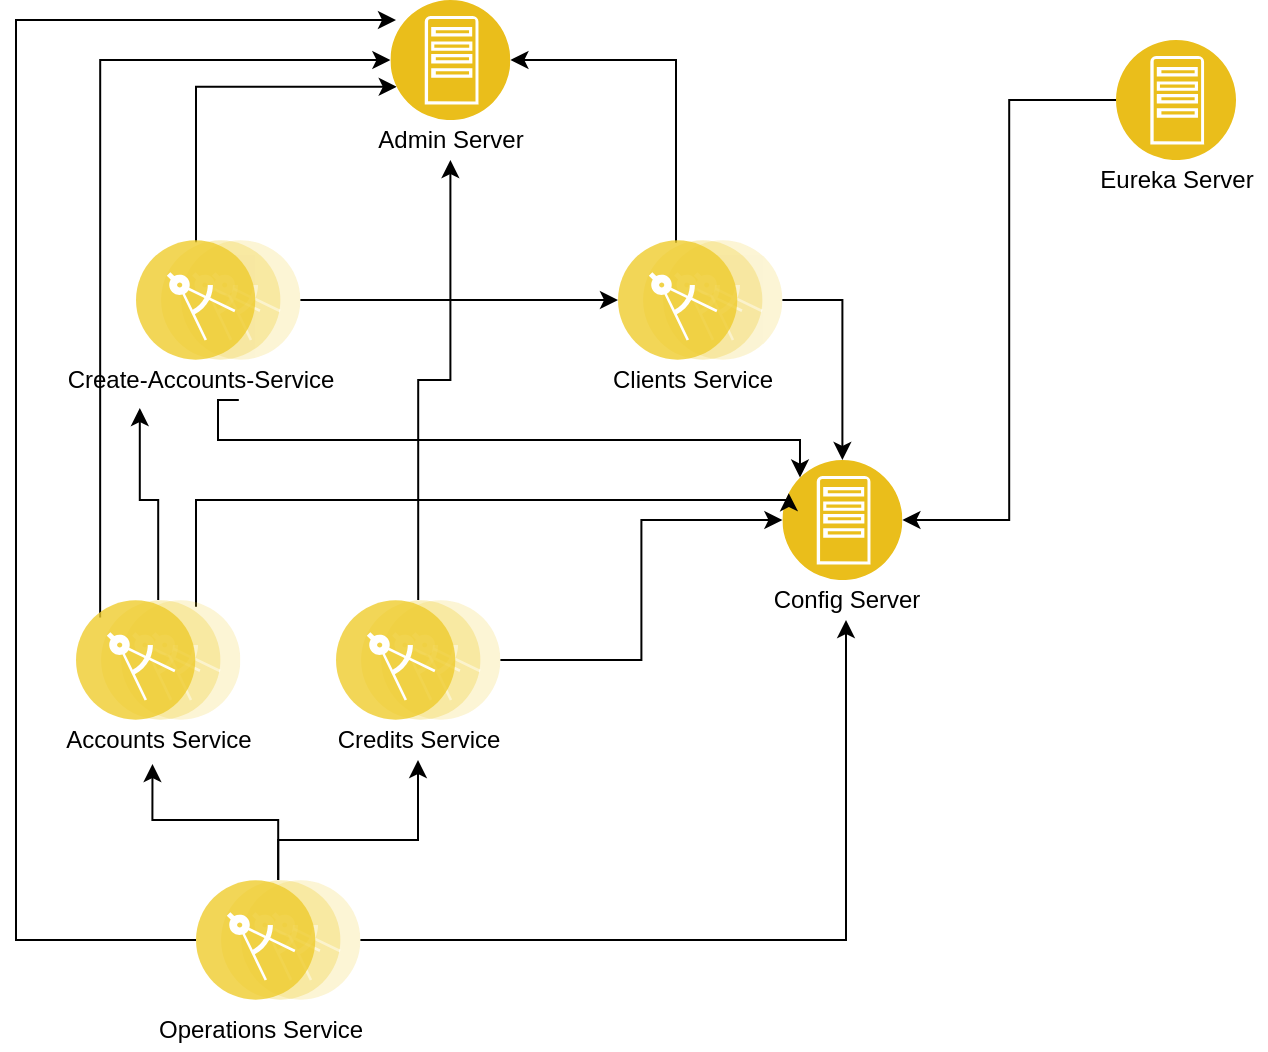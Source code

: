 <mxfile version="14.9.5" type="github">
  <diagram id="WE3ycICVfiJap_h-WsPn" name="Page-1">
    <mxGraphModel dx="1422" dy="772" grid="1" gridSize="10" guides="1" tooltips="1" connect="1" arrows="1" fold="1" page="1" pageScale="1" pageWidth="827" pageHeight="1169" math="0" shadow="0">
      <root>
        <mxCell id="0" />
        <mxCell id="1" parent="0" />
        <mxCell id="R6FNjjUilucGz8gVXUsp-7" value="" style="aspect=fixed;perimeter=ellipsePerimeter;html=1;align=center;shadow=0;dashed=0;fontColor=#4277BB;labelBackgroundColor=#ffffff;fontSize=12;spacingTop=3;image;image=img/lib/ibm/applications/app_server.svg;" vertex="1" parent="1">
          <mxGeometry x="413.2" y="290" width="60" height="60" as="geometry" />
        </mxCell>
        <mxCell id="R6FNjjUilucGz8gVXUsp-22" style="edgeStyle=orthogonalEdgeStyle;rounded=0;orthogonalLoop=1;jettySize=auto;html=1;entryX=0.298;entryY=1.2;entryDx=0;entryDy=0;entryPerimeter=0;" edge="1" parent="1" source="R6FNjjUilucGz8gVXUsp-8" target="R6FNjjUilucGz8gVXUsp-35">
          <mxGeometry relative="1" as="geometry">
            <mxPoint x="101" y="240" as="targetPoint" />
          </mxGeometry>
        </mxCell>
        <mxCell id="R6FNjjUilucGz8gVXUsp-27" style="edgeStyle=orthogonalEdgeStyle;rounded=0;orthogonalLoop=1;jettySize=auto;html=1;entryX=0;entryY=0.25;entryDx=0;entryDy=0;" edge="1" parent="1" source="R6FNjjUilucGz8gVXUsp-8" target="R6FNjjUilucGz8gVXUsp-7">
          <mxGeometry relative="1" as="geometry">
            <Array as="points">
              <mxPoint x="120" y="310" />
              <mxPoint x="416" y="310" />
            </Array>
          </mxGeometry>
        </mxCell>
        <mxCell id="R6FNjjUilucGz8gVXUsp-32" style="edgeStyle=orthogonalEdgeStyle;rounded=0;orthogonalLoop=1;jettySize=auto;html=1;exitX=0;exitY=0;exitDx=0;exitDy=0;" edge="1" parent="1" source="R6FNjjUilucGz8gVXUsp-8" target="R6FNjjUilucGz8gVXUsp-13">
          <mxGeometry relative="1" as="geometry">
            <Array as="points">
              <mxPoint x="72" y="90" />
            </Array>
          </mxGeometry>
        </mxCell>
        <mxCell id="R6FNjjUilucGz8gVXUsp-8" value="" style="aspect=fixed;perimeter=ellipsePerimeter;html=1;align=center;shadow=0;dashed=0;fontColor=#4277BB;labelBackgroundColor=#ffffff;fontSize=12;spacingTop=3;image;image=img/lib/ibm/applications/microservice.svg;" vertex="1" parent="1">
          <mxGeometry x="60" y="360" width="82.2" height="60" as="geometry" />
        </mxCell>
        <mxCell id="R6FNjjUilucGz8gVXUsp-26" style="edgeStyle=orthogonalEdgeStyle;rounded=0;orthogonalLoop=1;jettySize=auto;html=1;entryX=0;entryY=0.5;entryDx=0;entryDy=0;" edge="1" parent="1" source="R6FNjjUilucGz8gVXUsp-9" target="R6FNjjUilucGz8gVXUsp-7">
          <mxGeometry relative="1" as="geometry" />
        </mxCell>
        <mxCell id="R6FNjjUilucGz8gVXUsp-33" style="edgeStyle=orthogonalEdgeStyle;rounded=0;orthogonalLoop=1;jettySize=auto;html=1;exitX=0.5;exitY=0;exitDx=0;exitDy=0;" edge="1" parent="1" source="R6FNjjUilucGz8gVXUsp-9" target="R6FNjjUilucGz8gVXUsp-17">
          <mxGeometry relative="1" as="geometry" />
        </mxCell>
        <mxCell id="R6FNjjUilucGz8gVXUsp-9" value="" style="aspect=fixed;perimeter=ellipsePerimeter;html=1;align=center;shadow=0;dashed=0;fontColor=#4277BB;labelBackgroundColor=#ffffff;fontSize=12;spacingTop=3;image;image=img/lib/ibm/applications/microservice.svg;" vertex="1" parent="1">
          <mxGeometry x="190" y="360" width="82.2" height="60" as="geometry" />
        </mxCell>
        <mxCell id="R6FNjjUilucGz8gVXUsp-19" style="edgeStyle=orthogonalEdgeStyle;rounded=0;orthogonalLoop=1;jettySize=auto;html=1;exitX=1;exitY=0.5;exitDx=0;exitDy=0;entryX=0;entryY=0.5;entryDx=0;entryDy=0;" edge="1" parent="1" source="R6FNjjUilucGz8gVXUsp-10" target="R6FNjjUilucGz8gVXUsp-12">
          <mxGeometry relative="1" as="geometry" />
        </mxCell>
        <mxCell id="R6FNjjUilucGz8gVXUsp-28" style="edgeStyle=orthogonalEdgeStyle;rounded=0;orthogonalLoop=1;jettySize=auto;html=1;entryX=0;entryY=0;entryDx=0;entryDy=0;exitX=0.628;exitY=1;exitDx=0;exitDy=0;exitPerimeter=0;" edge="1" parent="1" source="R6FNjjUilucGz8gVXUsp-35" target="R6FNjjUilucGz8gVXUsp-7">
          <mxGeometry relative="1" as="geometry">
            <Array as="points">
              <mxPoint x="131" y="260" />
              <mxPoint x="131" y="280" />
              <mxPoint x="422" y="280" />
            </Array>
          </mxGeometry>
        </mxCell>
        <mxCell id="R6FNjjUilucGz8gVXUsp-30" style="edgeStyle=orthogonalEdgeStyle;rounded=0;orthogonalLoop=1;jettySize=auto;html=1;entryX=0;entryY=0.75;entryDx=0;entryDy=0;" edge="1" parent="1" source="R6FNjjUilucGz8gVXUsp-10" target="R6FNjjUilucGz8gVXUsp-13">
          <mxGeometry relative="1" as="geometry">
            <Array as="points">
              <mxPoint x="120" y="103" />
            </Array>
          </mxGeometry>
        </mxCell>
        <mxCell id="R6FNjjUilucGz8gVXUsp-10" value="" style="aspect=fixed;perimeter=ellipsePerimeter;html=1;align=center;shadow=0;dashed=0;fontColor=#4277BB;labelBackgroundColor=#ffffff;fontSize=12;spacingTop=3;image;image=img/lib/ibm/applications/microservice.svg;" vertex="1" parent="1">
          <mxGeometry x="90" y="180" width="82.2" height="60" as="geometry" />
        </mxCell>
        <mxCell id="R6FNjjUilucGz8gVXUsp-20" style="edgeStyle=orthogonalEdgeStyle;rounded=0;orthogonalLoop=1;jettySize=auto;html=1;entryX=0.474;entryY=1.1;entryDx=0;entryDy=0;entryPerimeter=0;" edge="1" parent="1" source="R6FNjjUilucGz8gVXUsp-11" target="R6FNjjUilucGz8gVXUsp-37">
          <mxGeometry relative="1" as="geometry" />
        </mxCell>
        <mxCell id="R6FNjjUilucGz8gVXUsp-21" style="edgeStyle=orthogonalEdgeStyle;rounded=0;orthogonalLoop=1;jettySize=auto;html=1;" edge="1" parent="1" source="R6FNjjUilucGz8gVXUsp-11">
          <mxGeometry relative="1" as="geometry">
            <mxPoint x="231" y="440" as="targetPoint" />
            <Array as="points">
              <mxPoint x="161" y="480" />
              <mxPoint x="231" y="480" />
            </Array>
          </mxGeometry>
        </mxCell>
        <mxCell id="R6FNjjUilucGz8gVXUsp-25" style="edgeStyle=orthogonalEdgeStyle;rounded=0;orthogonalLoop=1;jettySize=auto;html=1;" edge="1" parent="1" source="R6FNjjUilucGz8gVXUsp-11" target="R6FNjjUilucGz8gVXUsp-16">
          <mxGeometry relative="1" as="geometry" />
        </mxCell>
        <mxCell id="R6FNjjUilucGz8gVXUsp-29" style="edgeStyle=orthogonalEdgeStyle;rounded=0;orthogonalLoop=1;jettySize=auto;html=1;" edge="1" parent="1" source="R6FNjjUilucGz8gVXUsp-11">
          <mxGeometry relative="1" as="geometry">
            <mxPoint x="220" y="70" as="targetPoint" />
            <Array as="points">
              <mxPoint x="30" y="530" />
              <mxPoint x="30" y="70" />
              <mxPoint x="217" y="70" />
            </Array>
          </mxGeometry>
        </mxCell>
        <mxCell id="R6FNjjUilucGz8gVXUsp-11" value="" style="aspect=fixed;perimeter=ellipsePerimeter;html=1;align=center;shadow=0;dashed=0;fontColor=#4277BB;labelBackgroundColor=#ffffff;fontSize=12;spacingTop=3;image;image=img/lib/ibm/applications/microservice.svg;" vertex="1" parent="1">
          <mxGeometry x="120" y="500" width="82.2" height="60" as="geometry" />
        </mxCell>
        <mxCell id="R6FNjjUilucGz8gVXUsp-24" style="edgeStyle=orthogonalEdgeStyle;rounded=0;orthogonalLoop=1;jettySize=auto;html=1;entryX=0.5;entryY=0;entryDx=0;entryDy=0;exitX=1;exitY=0.5;exitDx=0;exitDy=0;" edge="1" parent="1" source="R6FNjjUilucGz8gVXUsp-12" target="R6FNjjUilucGz8gVXUsp-7">
          <mxGeometry relative="1" as="geometry" />
        </mxCell>
        <mxCell id="R6FNjjUilucGz8gVXUsp-31" style="edgeStyle=orthogonalEdgeStyle;rounded=0;orthogonalLoop=1;jettySize=auto;html=1;entryX=1;entryY=0.5;entryDx=0;entryDy=0;" edge="1" parent="1" source="R6FNjjUilucGz8gVXUsp-12" target="R6FNjjUilucGz8gVXUsp-13">
          <mxGeometry relative="1" as="geometry">
            <Array as="points">
              <mxPoint x="360" y="90" />
            </Array>
          </mxGeometry>
        </mxCell>
        <mxCell id="R6FNjjUilucGz8gVXUsp-12" value="" style="aspect=fixed;perimeter=ellipsePerimeter;html=1;align=center;shadow=0;dashed=0;fontColor=#4277BB;labelBackgroundColor=#ffffff;fontSize=12;spacingTop=3;image;image=img/lib/ibm/applications/microservice.svg;" vertex="1" parent="1">
          <mxGeometry x="331" y="180" width="82.2" height="60" as="geometry" />
        </mxCell>
        <mxCell id="R6FNjjUilucGz8gVXUsp-13" value="" style="aspect=fixed;perimeter=ellipsePerimeter;html=1;align=center;shadow=0;dashed=0;fontColor=#4277BB;labelBackgroundColor=#ffffff;fontSize=12;spacingTop=3;image;image=img/lib/ibm/applications/app_server.svg;" vertex="1" parent="1">
          <mxGeometry x="217.2" y="60" width="60" height="60" as="geometry" />
        </mxCell>
        <mxCell id="R6FNjjUilucGz8gVXUsp-34" style="edgeStyle=orthogonalEdgeStyle;rounded=0;orthogonalLoop=1;jettySize=auto;html=1;entryX=1;entryY=0.5;entryDx=0;entryDy=0;" edge="1" parent="1" source="R6FNjjUilucGz8gVXUsp-15" target="R6FNjjUilucGz8gVXUsp-7">
          <mxGeometry relative="1" as="geometry" />
        </mxCell>
        <mxCell id="R6FNjjUilucGz8gVXUsp-15" value="" style="aspect=fixed;perimeter=ellipsePerimeter;html=1;align=center;shadow=0;dashed=0;fontColor=#4277BB;labelBackgroundColor=#ffffff;fontSize=12;spacingTop=3;image;image=img/lib/ibm/applications/app_server.svg;" vertex="1" parent="1">
          <mxGeometry x="580" y="80" width="60" height="60" as="geometry" />
        </mxCell>
        <mxCell id="R6FNjjUilucGz8gVXUsp-16" value="Config Server" style="text;html=1;align=center;verticalAlign=middle;resizable=0;points=[];autosize=1;strokeColor=none;" vertex="1" parent="1">
          <mxGeometry x="400" y="350" width="90" height="20" as="geometry" />
        </mxCell>
        <mxCell id="R6FNjjUilucGz8gVXUsp-17" value="Admin Server" style="text;html=1;align=center;verticalAlign=middle;resizable=0;points=[];autosize=1;strokeColor=none;" vertex="1" parent="1">
          <mxGeometry x="202.2" y="120" width="90" height="20" as="geometry" />
        </mxCell>
        <mxCell id="R6FNjjUilucGz8gVXUsp-18" value="Eureka Server" style="text;html=1;align=center;verticalAlign=middle;resizable=0;points=[];autosize=1;strokeColor=none;" vertex="1" parent="1">
          <mxGeometry x="565" y="140" width="90" height="20" as="geometry" />
        </mxCell>
        <mxCell id="R6FNjjUilucGz8gVXUsp-23" value="Clients Service" style="text;html=1;align=center;verticalAlign=middle;resizable=0;points=[];autosize=1;strokeColor=none;" vertex="1" parent="1">
          <mxGeometry x="318.2" y="240" width="100" height="20" as="geometry" />
        </mxCell>
        <mxCell id="R6FNjjUilucGz8gVXUsp-35" value="Create-Accounts-Service" style="text;html=1;align=center;verticalAlign=middle;resizable=0;points=[];autosize=1;strokeColor=none;" vertex="1" parent="1">
          <mxGeometry x="47.2" y="240" width="150" height="20" as="geometry" />
        </mxCell>
        <mxCell id="R6FNjjUilucGz8gVXUsp-36" value="Operations Service" style="text;html=1;align=center;verticalAlign=middle;resizable=0;points=[];autosize=1;strokeColor=none;" vertex="1" parent="1">
          <mxGeometry x="92.2" y="565" width="120" height="20" as="geometry" />
        </mxCell>
        <mxCell id="R6FNjjUilucGz8gVXUsp-37" value="Accounts Service" style="text;html=1;align=center;verticalAlign=middle;resizable=0;points=[];autosize=1;strokeColor=none;" vertex="1" parent="1">
          <mxGeometry x="46.1" y="420" width="110" height="20" as="geometry" />
        </mxCell>
        <mxCell id="R6FNjjUilucGz8gVXUsp-38" value="Credits Service" style="text;html=1;align=center;verticalAlign=middle;resizable=0;points=[];autosize=1;strokeColor=none;" vertex="1" parent="1">
          <mxGeometry x="181.1" y="420" width="100" height="20" as="geometry" />
        </mxCell>
      </root>
    </mxGraphModel>
  </diagram>
</mxfile>
